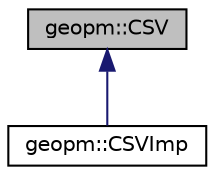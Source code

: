 digraph "geopm::CSV"
{
 // LATEX_PDF_SIZE
  edge [fontname="Helvetica",fontsize="10",labelfontname="Helvetica",labelfontsize="10"];
  node [fontname="Helvetica",fontsize="10",shape=record];
  Node1 [label="geopm::CSV",height=0.2,width=0.4,color="black", fillcolor="grey75", style="filled", fontcolor="black",tooltip="CSV class provides the GEOPM interface for creation of character separated value tabular data files...."];
  Node1 -> Node2 [dir="back",color="midnightblue",fontsize="10",style="solid",fontname="Helvetica"];
  Node2 [label="geopm::CSVImp",height=0.2,width=0.4,color="black", fillcolor="white", style="filled",URL="$classgeopm_1_1_c_s_v_imp.html",tooltip=" "];
}
